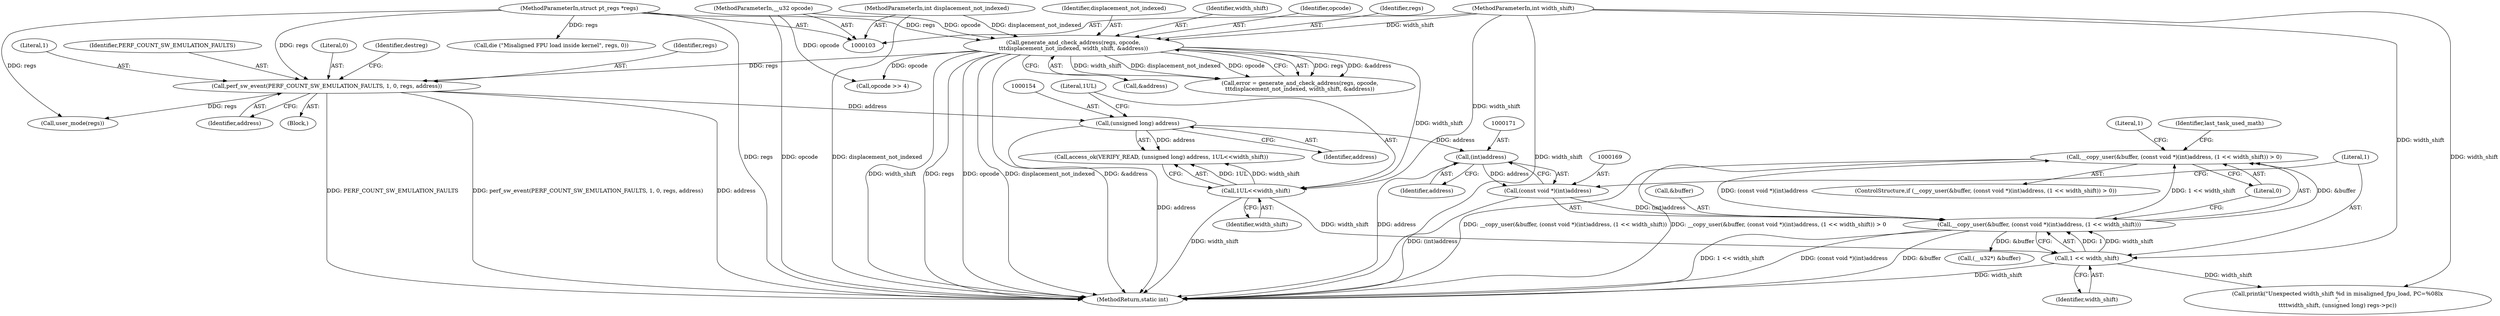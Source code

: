 digraph "1_linux_a8b0ca17b80e92faab46ee7179ba9e99ccb61233_24@API" {
"1000164" [label="(Call,__copy_user(&buffer, (const void *)(int)address, (1 << width_shift)) > 0)"];
"1000165" [label="(Call,__copy_user(&buffer, (const void *)(int)address, (1 << width_shift)))"];
"1000168" [label="(Call,(const void *)(int)address)"];
"1000170" [label="(Call,(int)address)"];
"1000153" [label="(Call,(unsigned long) address)"];
"1000129" [label="(Call,perf_sw_event(PERF_COUNT_SW_EMULATION_FAULTS, 1, 0, regs, address))"];
"1000115" [label="(Call,generate_and_check_address(regs, opcode,\n\t\t\tdisplacement_not_indexed, width_shift, &address))"];
"1000104" [label="(MethodParameterIn,struct pt_regs *regs)"];
"1000105" [label="(MethodParameterIn,__u32 opcode)"];
"1000106" [label="(MethodParameterIn,int displacement_not_indexed)"];
"1000107" [label="(MethodParameterIn,int width_shift)"];
"1000173" [label="(Call,1 << width_shift)"];
"1000156" [label="(Call,1UL<<width_shift)"];
"1000118" [label="(Identifier,displacement_not_indexed)"];
"1000183" [label="(Identifier,last_task_used_math)"];
"1000170" [label="(Call,(int)address)"];
"1000129" [label="(Call,perf_sw_event(PERF_COUNT_SW_EMULATION_FAULTS, 1, 0, regs, address))"];
"1000130" [label="(Identifier,PERF_COUNT_SW_EMULATION_FAULTS)"];
"1000175" [label="(Identifier,width_shift)"];
"1000113" [label="(Call,error = generate_and_check_address(regs, opcode,\n\t\t\tdisplacement_not_indexed, width_shift, &address))"];
"1000119" [label="(Identifier,width_shift)"];
"1000158" [label="(Identifier,width_shift)"];
"1000165" [label="(Call,__copy_user(&buffer, (const void *)(int)address, (1 << width_shift)))"];
"1000163" [label="(ControlStructure,if (__copy_user(&buffer, (const void *)(int)address, (1 << width_shift)) > 0))"];
"1000106" [label="(MethodParameterIn,int displacement_not_indexed)"];
"1000172" [label="(Identifier,address)"];
"1000105" [label="(MethodParameterIn,__u32 opcode)"];
"1000132" [label="(Literal,0)"];
"1000120" [label="(Call,&address)"];
"1000156" [label="(Call,1UL<<width_shift)"];
"1000201" [label="(Call,(__u32*) &buffer)"];
"1000157" [label="(Literal,1UL)"];
"1000180" [label="(Literal,1)"];
"1000143" [label="(Call,user_mode(regs))"];
"1000134" [label="(Identifier,address)"];
"1000115" [label="(Call,generate_and_check_address(regs, opcode,\n\t\t\tdisplacement_not_indexed, width_shift, &address))"];
"1000155" [label="(Identifier,address)"];
"1000173" [label="(Call,1 << width_shift)"];
"1000104" [label="(MethodParameterIn,struct pt_regs *regs)"];
"1000296" [label="(Call,printk(\"Unexpected width_shift %d in misaligned_fpu_load, PC=%08lx\n\",\n\t\t\t\twidth_shift, (unsigned long) regs->pc))"];
"1000117" [label="(Identifier,opcode)"];
"1000176" [label="(Literal,0)"];
"1000174" [label="(Literal,1)"];
"1000168" [label="(Call,(const void *)(int)address)"];
"1000166" [label="(Call,&buffer)"];
"1000136" [label="(Identifier,destreg)"];
"1000116" [label="(Identifier,regs)"];
"1000133" [label="(Identifier,regs)"];
"1000107" [label="(MethodParameterIn,int width_shift)"];
"1000109" [label="(Block,)"];
"1000138" [label="(Call,opcode >> 4)"];
"1000164" [label="(Call,__copy_user(&buffer, (const void *)(int)address, (1 << width_shift)) > 0)"];
"1000131" [label="(Literal,1)"];
"1000153" [label="(Call,(unsigned long) address)"];
"1000316" [label="(MethodReturn,static int)"];
"1000151" [label="(Call,access_ok(VERIFY_READ, (unsigned long) address, 1UL<<width_shift))"];
"1000309" [label="(Call,die (\"Misaligned FPU load inside kernel\", regs, 0))"];
"1000164" -> "1000163"  [label="AST: "];
"1000164" -> "1000176"  [label="CFG: "];
"1000165" -> "1000164"  [label="AST: "];
"1000176" -> "1000164"  [label="AST: "];
"1000180" -> "1000164"  [label="CFG: "];
"1000183" -> "1000164"  [label="CFG: "];
"1000164" -> "1000316"  [label="DDG: __copy_user(&buffer, (const void *)(int)address, (1 << width_shift)) > 0"];
"1000164" -> "1000316"  [label="DDG: __copy_user(&buffer, (const void *)(int)address, (1 << width_shift))"];
"1000165" -> "1000164"  [label="DDG: &buffer"];
"1000165" -> "1000164"  [label="DDG: (const void *)(int)address"];
"1000165" -> "1000164"  [label="DDG: 1 << width_shift"];
"1000165" -> "1000173"  [label="CFG: "];
"1000166" -> "1000165"  [label="AST: "];
"1000168" -> "1000165"  [label="AST: "];
"1000173" -> "1000165"  [label="AST: "];
"1000176" -> "1000165"  [label="CFG: "];
"1000165" -> "1000316"  [label="DDG: (const void *)(int)address"];
"1000165" -> "1000316"  [label="DDG: &buffer"];
"1000165" -> "1000316"  [label="DDG: 1 << width_shift"];
"1000168" -> "1000165"  [label="DDG: (int)address"];
"1000173" -> "1000165"  [label="DDG: 1"];
"1000173" -> "1000165"  [label="DDG: width_shift"];
"1000165" -> "1000201"  [label="DDG: &buffer"];
"1000168" -> "1000170"  [label="CFG: "];
"1000169" -> "1000168"  [label="AST: "];
"1000170" -> "1000168"  [label="AST: "];
"1000174" -> "1000168"  [label="CFG: "];
"1000168" -> "1000316"  [label="DDG: (int)address"];
"1000170" -> "1000168"  [label="DDG: address"];
"1000170" -> "1000172"  [label="CFG: "];
"1000171" -> "1000170"  [label="AST: "];
"1000172" -> "1000170"  [label="AST: "];
"1000170" -> "1000316"  [label="DDG: address"];
"1000153" -> "1000170"  [label="DDG: address"];
"1000153" -> "1000151"  [label="AST: "];
"1000153" -> "1000155"  [label="CFG: "];
"1000154" -> "1000153"  [label="AST: "];
"1000155" -> "1000153"  [label="AST: "];
"1000157" -> "1000153"  [label="CFG: "];
"1000153" -> "1000316"  [label="DDG: address"];
"1000153" -> "1000151"  [label="DDG: address"];
"1000129" -> "1000153"  [label="DDG: address"];
"1000129" -> "1000109"  [label="AST: "];
"1000129" -> "1000134"  [label="CFG: "];
"1000130" -> "1000129"  [label="AST: "];
"1000131" -> "1000129"  [label="AST: "];
"1000132" -> "1000129"  [label="AST: "];
"1000133" -> "1000129"  [label="AST: "];
"1000134" -> "1000129"  [label="AST: "];
"1000136" -> "1000129"  [label="CFG: "];
"1000129" -> "1000316"  [label="DDG: PERF_COUNT_SW_EMULATION_FAULTS"];
"1000129" -> "1000316"  [label="DDG: perf_sw_event(PERF_COUNT_SW_EMULATION_FAULTS, 1, 0, regs, address)"];
"1000129" -> "1000316"  [label="DDG: address"];
"1000115" -> "1000129"  [label="DDG: regs"];
"1000104" -> "1000129"  [label="DDG: regs"];
"1000129" -> "1000143"  [label="DDG: regs"];
"1000115" -> "1000113"  [label="AST: "];
"1000115" -> "1000120"  [label="CFG: "];
"1000116" -> "1000115"  [label="AST: "];
"1000117" -> "1000115"  [label="AST: "];
"1000118" -> "1000115"  [label="AST: "];
"1000119" -> "1000115"  [label="AST: "];
"1000120" -> "1000115"  [label="AST: "];
"1000113" -> "1000115"  [label="CFG: "];
"1000115" -> "1000316"  [label="DDG: opcode"];
"1000115" -> "1000316"  [label="DDG: displacement_not_indexed"];
"1000115" -> "1000316"  [label="DDG: &address"];
"1000115" -> "1000316"  [label="DDG: width_shift"];
"1000115" -> "1000316"  [label="DDG: regs"];
"1000115" -> "1000113"  [label="DDG: regs"];
"1000115" -> "1000113"  [label="DDG: &address"];
"1000115" -> "1000113"  [label="DDG: width_shift"];
"1000115" -> "1000113"  [label="DDG: displacement_not_indexed"];
"1000115" -> "1000113"  [label="DDG: opcode"];
"1000104" -> "1000115"  [label="DDG: regs"];
"1000105" -> "1000115"  [label="DDG: opcode"];
"1000106" -> "1000115"  [label="DDG: displacement_not_indexed"];
"1000107" -> "1000115"  [label="DDG: width_shift"];
"1000115" -> "1000138"  [label="DDG: opcode"];
"1000115" -> "1000156"  [label="DDG: width_shift"];
"1000104" -> "1000103"  [label="AST: "];
"1000104" -> "1000316"  [label="DDG: regs"];
"1000104" -> "1000143"  [label="DDG: regs"];
"1000104" -> "1000309"  [label="DDG: regs"];
"1000105" -> "1000103"  [label="AST: "];
"1000105" -> "1000316"  [label="DDG: opcode"];
"1000105" -> "1000138"  [label="DDG: opcode"];
"1000106" -> "1000103"  [label="AST: "];
"1000106" -> "1000316"  [label="DDG: displacement_not_indexed"];
"1000107" -> "1000103"  [label="AST: "];
"1000107" -> "1000316"  [label="DDG: width_shift"];
"1000107" -> "1000156"  [label="DDG: width_shift"];
"1000107" -> "1000173"  [label="DDG: width_shift"];
"1000107" -> "1000296"  [label="DDG: width_shift"];
"1000173" -> "1000175"  [label="CFG: "];
"1000174" -> "1000173"  [label="AST: "];
"1000175" -> "1000173"  [label="AST: "];
"1000173" -> "1000316"  [label="DDG: width_shift"];
"1000156" -> "1000173"  [label="DDG: width_shift"];
"1000173" -> "1000296"  [label="DDG: width_shift"];
"1000156" -> "1000151"  [label="AST: "];
"1000156" -> "1000158"  [label="CFG: "];
"1000157" -> "1000156"  [label="AST: "];
"1000158" -> "1000156"  [label="AST: "];
"1000151" -> "1000156"  [label="CFG: "];
"1000156" -> "1000316"  [label="DDG: width_shift"];
"1000156" -> "1000151"  [label="DDG: 1UL"];
"1000156" -> "1000151"  [label="DDG: width_shift"];
}
